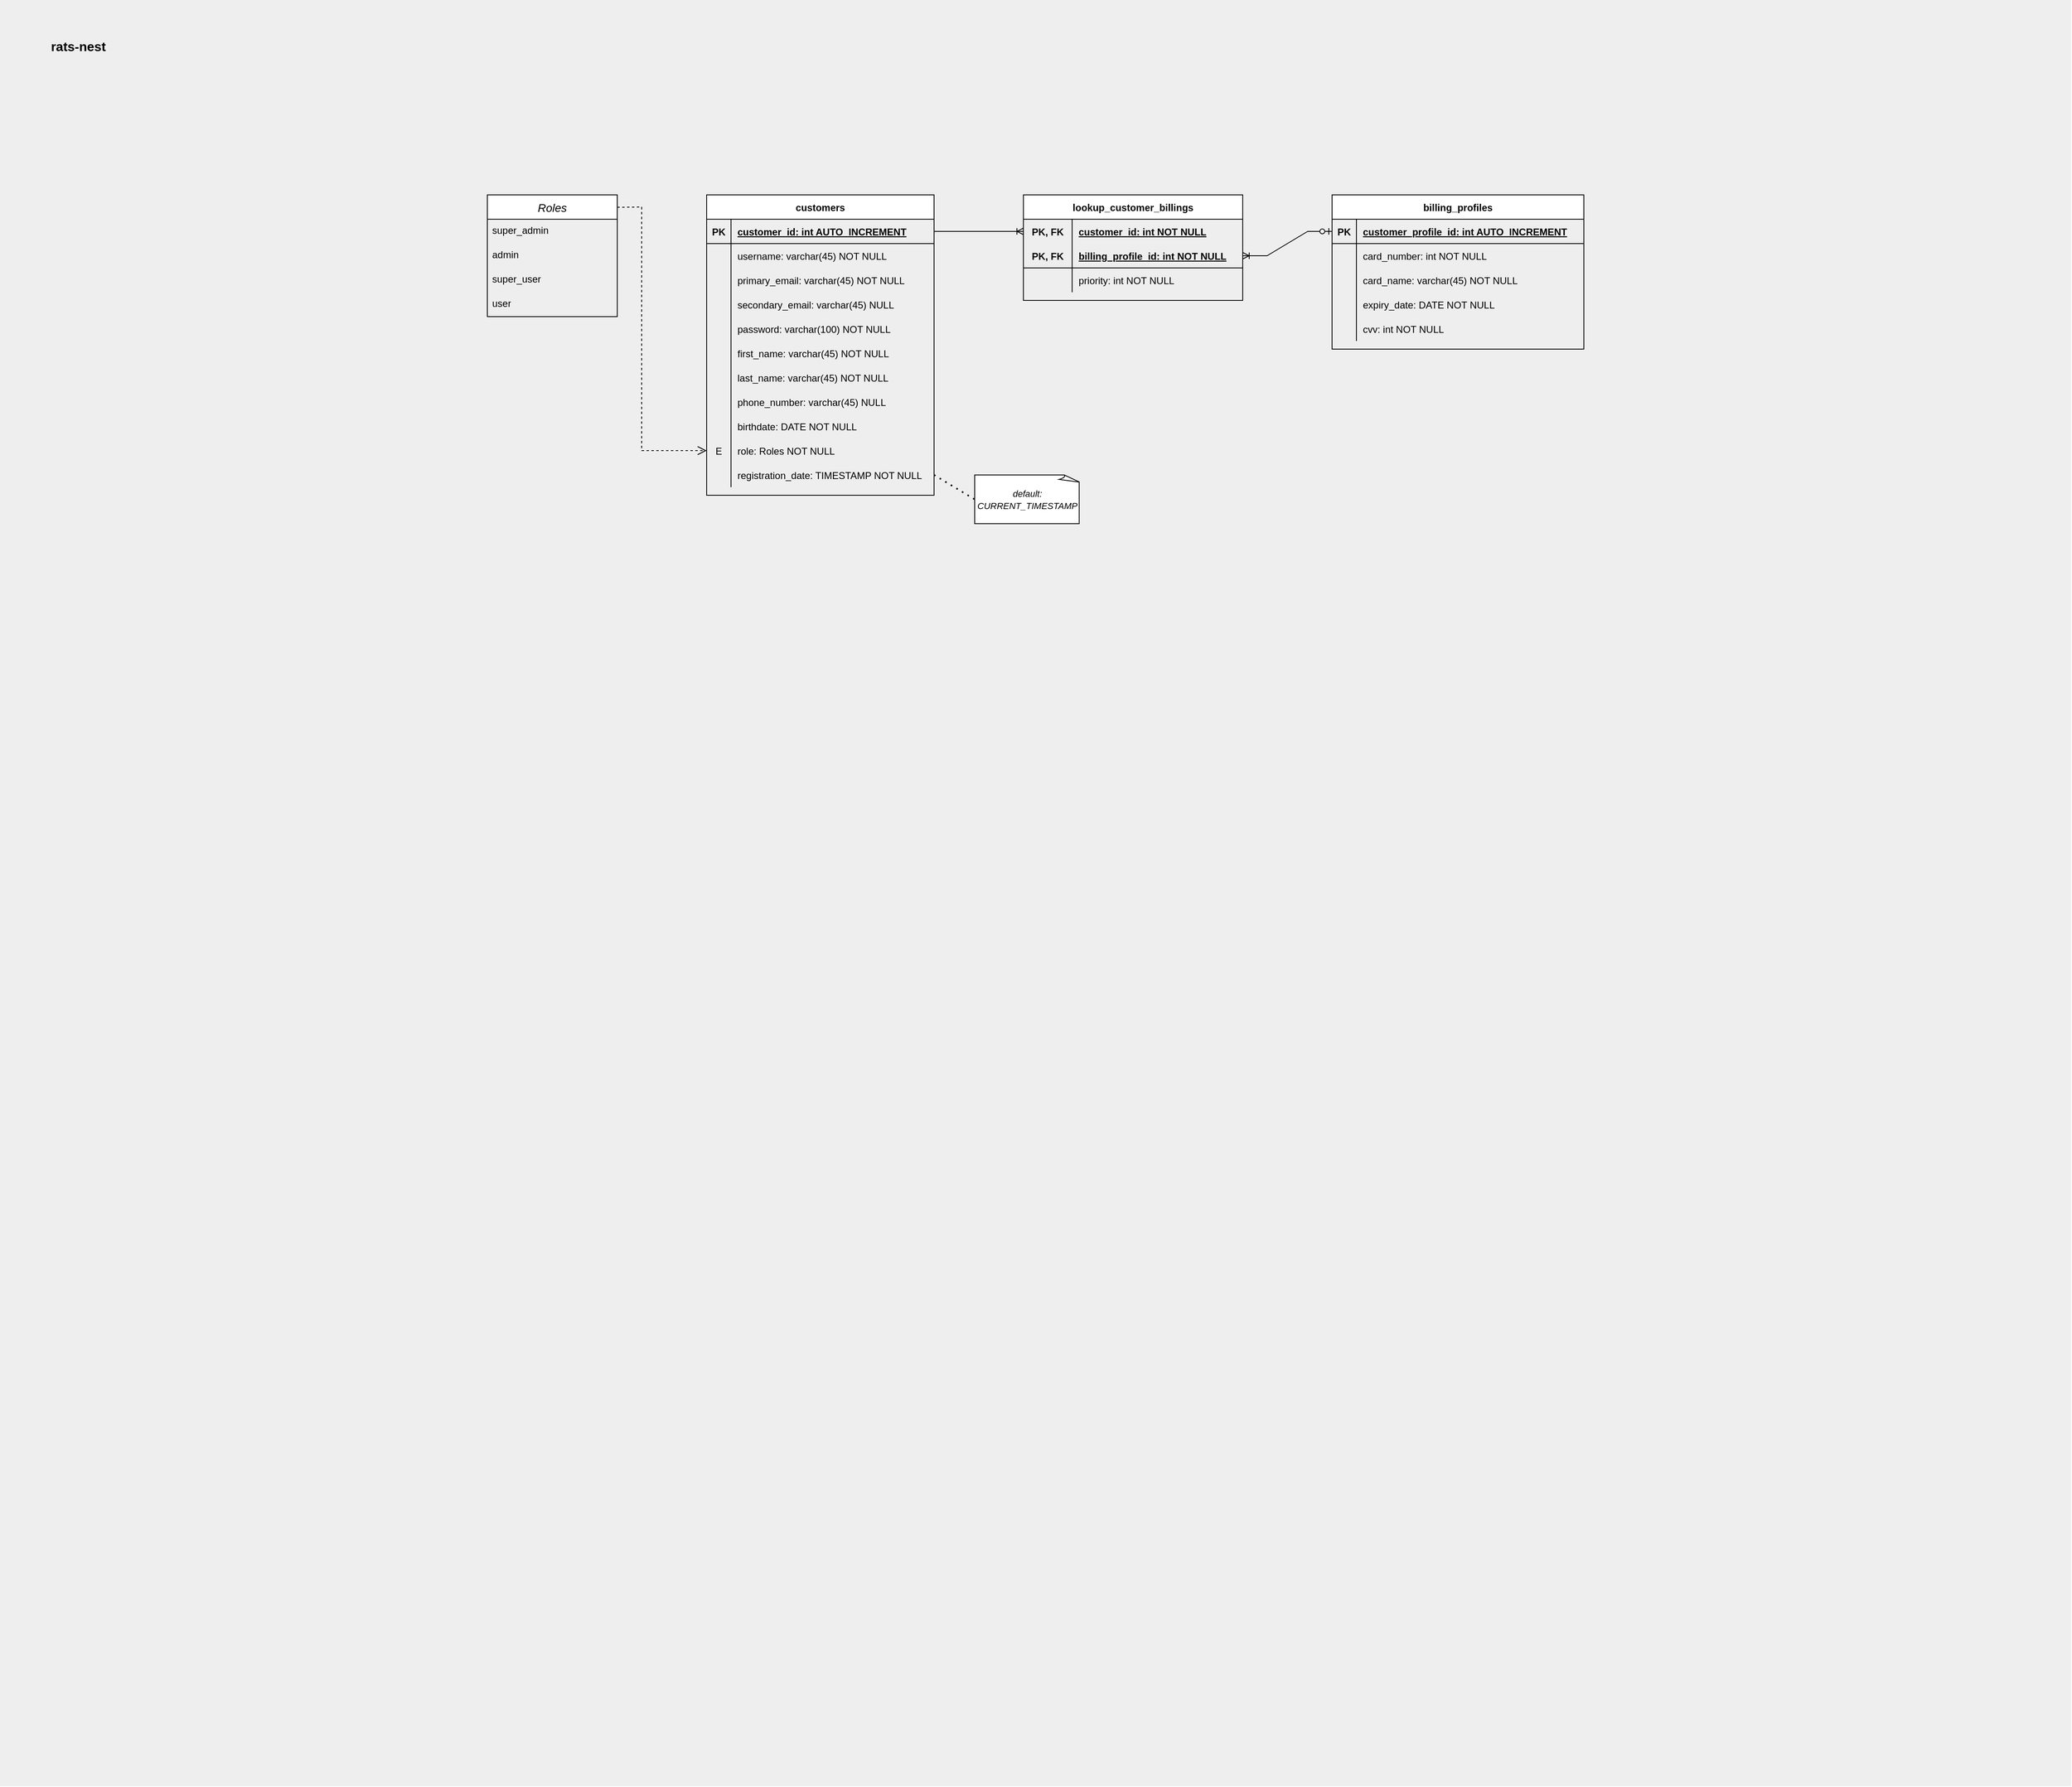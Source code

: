 <mxfile version="21.6.8" type="device">
  <diagram id="R2lEEEUBdFMjLlhIrx00" name="Page-1">
    <mxGraphModel dx="1512" dy="2031" grid="1" gridSize="10" guides="1" tooltips="1" connect="1" arrows="1" fold="1" page="1" pageScale="1" pageWidth="850" pageHeight="1100" math="0" shadow="0" extFonts="Permanent Marker^https://fonts.googleapis.com/css?family=Permanent+Marker">
      <root>
        <mxCell id="0" />
        <mxCell id="1" parent="0" />
        <mxCell id="FvUCWTKnOhma1bzXkYNb-5" value="" style="rounded=0;whiteSpace=wrap;html=1;fillColor=#eeeeee;strokeColor=none;glass=0;shadow=0;gradientColor=none;noLabel=1;connectable=0;allowArrows=0;container=0;collapsible=0;expand=0;editable=0;movable=0;resizable=0;rotatable=0;deletable=0;locked=0;cloneable=0;" vertex="1" parent="1">
          <mxGeometry x="-850" y="-1100" width="2550" height="2200" as="geometry" />
        </mxCell>
        <mxCell id="C-vyLk0tnHw3VtMMgP7b-2" value="customers" style="shape=table;startSize=30;container=1;collapsible=0;childLayout=tableLayout;fixedRows=1;rowLines=0;fontStyle=1;align=center;resizeLast=1;enumerate=0;expand=1;bottom=1;swimlaneBody=1;swimlaneHead=1;horizontal=1;" parent="1" vertex="1">
          <mxGeometry x="20" y="-860" width="280" height="370" as="geometry" />
        </mxCell>
        <mxCell id="C-vyLk0tnHw3VtMMgP7b-3" value="" style="shape=partialRectangle;collapsible=0;dropTarget=0;pointerEvents=0;fillColor=none;points=[[0,0.5],[1,0.5]];portConstraint=eastwest;top=0;left=0;right=0;bottom=1;" parent="C-vyLk0tnHw3VtMMgP7b-2" vertex="1">
          <mxGeometry y="30" width="280" height="30" as="geometry" />
        </mxCell>
        <mxCell id="C-vyLk0tnHw3VtMMgP7b-4" value="PK" style="shape=partialRectangle;overflow=hidden;connectable=0;fillColor=none;top=0;left=0;bottom=0;right=0;fontStyle=1;" parent="C-vyLk0tnHw3VtMMgP7b-3" vertex="1">
          <mxGeometry width="30" height="30" as="geometry">
            <mxRectangle width="30" height="30" as="alternateBounds" />
          </mxGeometry>
        </mxCell>
        <mxCell id="C-vyLk0tnHw3VtMMgP7b-5" value="customer_id: int AUTO_INCREMENT" style="shape=partialRectangle;overflow=hidden;connectable=0;fillColor=none;top=0;left=0;bottom=0;right=0;align=left;spacingLeft=6;fontStyle=5;" parent="C-vyLk0tnHw3VtMMgP7b-3" vertex="1">
          <mxGeometry x="30" width="250" height="30" as="geometry">
            <mxRectangle width="250" height="30" as="alternateBounds" />
          </mxGeometry>
        </mxCell>
        <mxCell id="C-vyLk0tnHw3VtMMgP7b-6" value="" style="shape=partialRectangle;collapsible=0;dropTarget=0;pointerEvents=0;fillColor=none;points=[[0,0.5],[1,0.5]];portConstraint=eastwest;top=0;left=0;right=0;bottom=0;" parent="C-vyLk0tnHw3VtMMgP7b-2" vertex="1">
          <mxGeometry y="60" width="280" height="30" as="geometry" />
        </mxCell>
        <mxCell id="C-vyLk0tnHw3VtMMgP7b-7" value="" style="shape=partialRectangle;overflow=hidden;connectable=0;fillColor=none;top=0;left=0;bottom=0;right=0;" parent="C-vyLk0tnHw3VtMMgP7b-6" vertex="1">
          <mxGeometry width="30" height="30" as="geometry">
            <mxRectangle width="30" height="30" as="alternateBounds" />
          </mxGeometry>
        </mxCell>
        <mxCell id="C-vyLk0tnHw3VtMMgP7b-8" value="username: varchar(45) NOT NULL" style="shape=partialRectangle;overflow=hidden;connectable=0;fillColor=none;top=0;left=0;bottom=0;right=0;align=left;spacingLeft=6;" parent="C-vyLk0tnHw3VtMMgP7b-6" vertex="1">
          <mxGeometry x="30" width="250" height="30" as="geometry">
            <mxRectangle width="250" height="30" as="alternateBounds" />
          </mxGeometry>
        </mxCell>
        <mxCell id="FvUCWTKnOhma1bzXkYNb-22" value="" style="shape=partialRectangle;collapsible=0;dropTarget=0;pointerEvents=0;fillColor=none;points=[[0,0.5],[1,0.5]];portConstraint=eastwest;top=0;left=0;right=0;bottom=0;" vertex="1" parent="C-vyLk0tnHw3VtMMgP7b-2">
          <mxGeometry y="90" width="280" height="30" as="geometry" />
        </mxCell>
        <mxCell id="FvUCWTKnOhma1bzXkYNb-23" value="" style="shape=partialRectangle;overflow=hidden;connectable=0;fillColor=none;top=0;left=0;bottom=0;right=0;" vertex="1" parent="FvUCWTKnOhma1bzXkYNb-22">
          <mxGeometry width="30" height="30" as="geometry">
            <mxRectangle width="30" height="30" as="alternateBounds" />
          </mxGeometry>
        </mxCell>
        <mxCell id="FvUCWTKnOhma1bzXkYNb-24" value="primary_email: varchar(45) NOT NULL" style="shape=partialRectangle;overflow=hidden;connectable=0;fillColor=none;top=0;left=0;bottom=0;right=0;align=left;spacingLeft=6;" vertex="1" parent="FvUCWTKnOhma1bzXkYNb-22">
          <mxGeometry x="30" width="250" height="30" as="geometry">
            <mxRectangle width="250" height="30" as="alternateBounds" />
          </mxGeometry>
        </mxCell>
        <mxCell id="FvUCWTKnOhma1bzXkYNb-25" value="" style="shape=partialRectangle;collapsible=0;dropTarget=0;pointerEvents=0;fillColor=none;points=[[0,0.5],[1,0.5]];portConstraint=eastwest;top=0;left=0;right=0;bottom=0;" vertex="1" parent="C-vyLk0tnHw3VtMMgP7b-2">
          <mxGeometry y="120" width="280" height="30" as="geometry" />
        </mxCell>
        <mxCell id="FvUCWTKnOhma1bzXkYNb-26" value="" style="shape=partialRectangle;overflow=hidden;connectable=0;fillColor=none;top=0;left=0;bottom=0;right=0;" vertex="1" parent="FvUCWTKnOhma1bzXkYNb-25">
          <mxGeometry width="30" height="30" as="geometry">
            <mxRectangle width="30" height="30" as="alternateBounds" />
          </mxGeometry>
        </mxCell>
        <mxCell id="FvUCWTKnOhma1bzXkYNb-27" value="secondary_email: varchar(45) NULL" style="shape=partialRectangle;overflow=hidden;connectable=0;fillColor=none;top=0;left=0;bottom=0;right=0;align=left;spacingLeft=6;" vertex="1" parent="FvUCWTKnOhma1bzXkYNb-25">
          <mxGeometry x="30" width="250" height="30" as="geometry">
            <mxRectangle width="250" height="30" as="alternateBounds" />
          </mxGeometry>
        </mxCell>
        <mxCell id="FvUCWTKnOhma1bzXkYNb-1" value="" style="shape=partialRectangle;collapsible=0;dropTarget=0;pointerEvents=0;fillColor=none;points=[[0,0.5],[1,0.5]];portConstraint=eastwest;top=0;left=0;right=0;bottom=0;" vertex="1" parent="C-vyLk0tnHw3VtMMgP7b-2">
          <mxGeometry y="150" width="280" height="30" as="geometry" />
        </mxCell>
        <mxCell id="FvUCWTKnOhma1bzXkYNb-2" value="" style="shape=partialRectangle;overflow=hidden;connectable=0;fillColor=none;top=0;left=0;bottom=0;right=0;" vertex="1" parent="FvUCWTKnOhma1bzXkYNb-1">
          <mxGeometry width="30" height="30" as="geometry">
            <mxRectangle width="30" height="30" as="alternateBounds" />
          </mxGeometry>
        </mxCell>
        <mxCell id="FvUCWTKnOhma1bzXkYNb-3" value="password: varchar(100) NOT NULL" style="shape=partialRectangle;overflow=hidden;connectable=0;fillColor=none;top=0;left=0;bottom=0;right=0;align=left;spacingLeft=6;" vertex="1" parent="FvUCWTKnOhma1bzXkYNb-1">
          <mxGeometry x="30" width="250" height="30" as="geometry">
            <mxRectangle width="250" height="30" as="alternateBounds" />
          </mxGeometry>
        </mxCell>
        <mxCell id="C-vyLk0tnHw3VtMMgP7b-9" value="" style="shape=partialRectangle;collapsible=0;dropTarget=0;pointerEvents=0;fillColor=none;points=[[0,0.5],[1,0.5]];portConstraint=eastwest;top=0;left=0;right=0;bottom=0;" parent="C-vyLk0tnHw3VtMMgP7b-2" vertex="1">
          <mxGeometry y="180" width="280" height="30" as="geometry" />
        </mxCell>
        <mxCell id="C-vyLk0tnHw3VtMMgP7b-10" value="" style="shape=partialRectangle;overflow=hidden;connectable=0;fillColor=none;top=0;left=0;bottom=0;right=0;" parent="C-vyLk0tnHw3VtMMgP7b-9" vertex="1">
          <mxGeometry width="30" height="30" as="geometry">
            <mxRectangle width="30" height="30" as="alternateBounds" />
          </mxGeometry>
        </mxCell>
        <mxCell id="C-vyLk0tnHw3VtMMgP7b-11" value="first_name: varchar(45) NOT NULL" style="shape=partialRectangle;overflow=hidden;connectable=0;fillColor=none;top=0;left=0;bottom=0;right=0;align=left;spacingLeft=6;" parent="C-vyLk0tnHw3VtMMgP7b-9" vertex="1">
          <mxGeometry x="30" width="250" height="30" as="geometry">
            <mxRectangle width="250" height="30" as="alternateBounds" />
          </mxGeometry>
        </mxCell>
        <mxCell id="FvUCWTKnOhma1bzXkYNb-19" value="" style="shape=partialRectangle;collapsible=0;dropTarget=0;pointerEvents=0;fillColor=none;points=[[0,0.5],[1,0.5]];portConstraint=eastwest;top=0;left=0;right=0;bottom=0;" vertex="1" parent="C-vyLk0tnHw3VtMMgP7b-2">
          <mxGeometry y="210" width="280" height="30" as="geometry" />
        </mxCell>
        <mxCell id="FvUCWTKnOhma1bzXkYNb-20" value="" style="shape=partialRectangle;overflow=hidden;connectable=0;fillColor=none;top=0;left=0;bottom=0;right=0;" vertex="1" parent="FvUCWTKnOhma1bzXkYNb-19">
          <mxGeometry width="30" height="30" as="geometry">
            <mxRectangle width="30" height="30" as="alternateBounds" />
          </mxGeometry>
        </mxCell>
        <mxCell id="FvUCWTKnOhma1bzXkYNb-21" value="last_name: varchar(45) NOT NULL" style="shape=partialRectangle;overflow=hidden;connectable=0;fillColor=none;top=0;left=0;bottom=0;right=0;align=left;spacingLeft=6;" vertex="1" parent="FvUCWTKnOhma1bzXkYNb-19">
          <mxGeometry x="30" width="250" height="30" as="geometry">
            <mxRectangle width="250" height="30" as="alternateBounds" />
          </mxGeometry>
        </mxCell>
        <mxCell id="FvUCWTKnOhma1bzXkYNb-28" value="" style="shape=partialRectangle;collapsible=0;dropTarget=0;pointerEvents=0;fillColor=none;points=[[0,0.5],[1,0.5]];portConstraint=eastwest;top=0;left=0;right=0;bottom=0;" vertex="1" parent="C-vyLk0tnHw3VtMMgP7b-2">
          <mxGeometry y="240" width="280" height="30" as="geometry" />
        </mxCell>
        <mxCell id="FvUCWTKnOhma1bzXkYNb-29" value="" style="shape=partialRectangle;overflow=hidden;connectable=0;fillColor=none;top=0;left=0;bottom=0;right=0;" vertex="1" parent="FvUCWTKnOhma1bzXkYNb-28">
          <mxGeometry width="30" height="30" as="geometry">
            <mxRectangle width="30" height="30" as="alternateBounds" />
          </mxGeometry>
        </mxCell>
        <mxCell id="FvUCWTKnOhma1bzXkYNb-30" value="phone_number: varchar(45) NULL" style="shape=partialRectangle;overflow=hidden;connectable=0;fillColor=none;top=0;left=0;bottom=0;right=0;align=left;spacingLeft=6;" vertex="1" parent="FvUCWTKnOhma1bzXkYNb-28">
          <mxGeometry x="30" width="250" height="30" as="geometry">
            <mxRectangle width="250" height="30" as="alternateBounds" />
          </mxGeometry>
        </mxCell>
        <mxCell id="FvUCWTKnOhma1bzXkYNb-31" value="" style="shape=partialRectangle;collapsible=0;dropTarget=0;pointerEvents=0;fillColor=none;points=[[0,0.5],[1,0.5]];portConstraint=eastwest;top=0;left=0;right=0;bottom=0;" vertex="1" parent="C-vyLk0tnHw3VtMMgP7b-2">
          <mxGeometry y="270" width="280" height="30" as="geometry" />
        </mxCell>
        <mxCell id="FvUCWTKnOhma1bzXkYNb-32" value="" style="shape=partialRectangle;overflow=hidden;connectable=0;fillColor=none;top=0;left=0;bottom=0;right=0;" vertex="1" parent="FvUCWTKnOhma1bzXkYNb-31">
          <mxGeometry width="30" height="30" as="geometry">
            <mxRectangle width="30" height="30" as="alternateBounds" />
          </mxGeometry>
        </mxCell>
        <mxCell id="FvUCWTKnOhma1bzXkYNb-33" value="birthdate: DATE NOT NULL" style="shape=partialRectangle;overflow=hidden;connectable=0;fillColor=none;top=0;left=0;bottom=0;right=0;align=left;spacingLeft=6;" vertex="1" parent="FvUCWTKnOhma1bzXkYNb-31">
          <mxGeometry x="30" width="250" height="30" as="geometry">
            <mxRectangle width="250" height="30" as="alternateBounds" />
          </mxGeometry>
        </mxCell>
        <mxCell id="FvUCWTKnOhma1bzXkYNb-34" value="" style="shape=partialRectangle;collapsible=0;dropTarget=0;pointerEvents=0;fillColor=none;points=[[0,0.5],[1,0.5]];portConstraint=eastwest;top=0;left=0;right=0;bottom=0;" vertex="1" parent="C-vyLk0tnHw3VtMMgP7b-2">
          <mxGeometry y="300" width="280" height="30" as="geometry" />
        </mxCell>
        <mxCell id="FvUCWTKnOhma1bzXkYNb-35" value="E" style="shape=partialRectangle;overflow=hidden;connectable=0;fillColor=none;top=0;left=0;bottom=0;right=0;" vertex="1" parent="FvUCWTKnOhma1bzXkYNb-34">
          <mxGeometry width="30" height="30" as="geometry">
            <mxRectangle width="30" height="30" as="alternateBounds" />
          </mxGeometry>
        </mxCell>
        <mxCell id="FvUCWTKnOhma1bzXkYNb-36" value="role: Roles NOT NULL" style="shape=partialRectangle;overflow=hidden;connectable=0;fillColor=none;top=0;left=0;bottom=0;right=0;align=left;spacingLeft=6;" vertex="1" parent="FvUCWTKnOhma1bzXkYNb-34">
          <mxGeometry x="30" width="250" height="30" as="geometry">
            <mxRectangle width="250" height="30" as="alternateBounds" />
          </mxGeometry>
        </mxCell>
        <mxCell id="FvUCWTKnOhma1bzXkYNb-57" value="" style="shape=partialRectangle;collapsible=0;dropTarget=0;pointerEvents=0;fillColor=none;points=[[0,0.5],[1,0.5]];portConstraint=eastwest;top=0;left=0;right=0;bottom=0;" vertex="1" parent="C-vyLk0tnHw3VtMMgP7b-2">
          <mxGeometry y="330" width="280" height="30" as="geometry" />
        </mxCell>
        <mxCell id="FvUCWTKnOhma1bzXkYNb-58" value="" style="shape=partialRectangle;overflow=hidden;connectable=0;fillColor=none;top=0;left=0;bottom=0;right=0;" vertex="1" parent="FvUCWTKnOhma1bzXkYNb-57">
          <mxGeometry width="30" height="30" as="geometry">
            <mxRectangle width="30" height="30" as="alternateBounds" />
          </mxGeometry>
        </mxCell>
        <mxCell id="FvUCWTKnOhma1bzXkYNb-59" value="registration_date: TIMESTAMP NOT NULL" style="shape=partialRectangle;overflow=hidden;connectable=0;fillColor=none;top=0;left=0;bottom=0;right=0;align=left;spacingLeft=6;" vertex="1" parent="FvUCWTKnOhma1bzXkYNb-57">
          <mxGeometry x="30" width="250" height="30" as="geometry">
            <mxRectangle width="250" height="30" as="alternateBounds" />
          </mxGeometry>
        </mxCell>
        <mxCell id="FvUCWTKnOhma1bzXkYNb-6" value="billing_profiles" style="shape=table;startSize=30;container=1;collapsible=0;childLayout=tableLayout;fixedRows=1;rowLines=0;fontStyle=1;align=center;resizeLast=1;" vertex="1" parent="1">
          <mxGeometry x="790" y="-860" width="310" height="190" as="geometry" />
        </mxCell>
        <mxCell id="FvUCWTKnOhma1bzXkYNb-7" value="" style="shape=partialRectangle;collapsible=0;dropTarget=0;pointerEvents=0;fillColor=none;points=[[0,0.5],[1,0.5]];portConstraint=eastwest;top=0;left=0;right=0;bottom=1;" vertex="1" parent="FvUCWTKnOhma1bzXkYNb-6">
          <mxGeometry y="30" width="310" height="30" as="geometry" />
        </mxCell>
        <mxCell id="FvUCWTKnOhma1bzXkYNb-8" value="PK" style="shape=partialRectangle;overflow=hidden;connectable=0;fillColor=none;top=0;left=0;bottom=0;right=0;fontStyle=1;" vertex="1" parent="FvUCWTKnOhma1bzXkYNb-7">
          <mxGeometry width="30" height="30" as="geometry">
            <mxRectangle width="30" height="30" as="alternateBounds" />
          </mxGeometry>
        </mxCell>
        <mxCell id="FvUCWTKnOhma1bzXkYNb-9" value="customer_profile_id: int AUTO_INCREMENT" style="shape=partialRectangle;overflow=hidden;connectable=0;fillColor=none;top=0;left=0;bottom=0;right=0;align=left;spacingLeft=6;fontStyle=5;" vertex="1" parent="FvUCWTKnOhma1bzXkYNb-7">
          <mxGeometry x="30" width="280" height="30" as="geometry">
            <mxRectangle width="280" height="30" as="alternateBounds" />
          </mxGeometry>
        </mxCell>
        <mxCell id="FvUCWTKnOhma1bzXkYNb-10" value="" style="shape=partialRectangle;collapsible=0;dropTarget=0;pointerEvents=0;fillColor=none;points=[[0,0.5],[1,0.5]];portConstraint=eastwest;top=0;left=0;right=0;bottom=0;" vertex="1" parent="FvUCWTKnOhma1bzXkYNb-6">
          <mxGeometry y="60" width="310" height="30" as="geometry" />
        </mxCell>
        <mxCell id="FvUCWTKnOhma1bzXkYNb-11" value="" style="shape=partialRectangle;overflow=hidden;connectable=0;fillColor=none;top=0;left=0;bottom=0;right=0;" vertex="1" parent="FvUCWTKnOhma1bzXkYNb-10">
          <mxGeometry width="30" height="30" as="geometry">
            <mxRectangle width="30" height="30" as="alternateBounds" />
          </mxGeometry>
        </mxCell>
        <mxCell id="FvUCWTKnOhma1bzXkYNb-12" value="card_number: int NOT NULL" style="shape=partialRectangle;overflow=hidden;connectable=0;fillColor=none;top=0;left=0;bottom=0;right=0;align=left;spacingLeft=6;" vertex="1" parent="FvUCWTKnOhma1bzXkYNb-10">
          <mxGeometry x="30" width="280" height="30" as="geometry">
            <mxRectangle width="280" height="30" as="alternateBounds" />
          </mxGeometry>
        </mxCell>
        <mxCell id="FvUCWTKnOhma1bzXkYNb-13" value="" style="shape=partialRectangle;collapsible=0;dropTarget=0;pointerEvents=0;fillColor=none;points=[[0,0.5],[1,0.5]];portConstraint=eastwest;top=0;left=0;right=0;bottom=0;" vertex="1" parent="FvUCWTKnOhma1bzXkYNb-6">
          <mxGeometry y="90" width="310" height="30" as="geometry" />
        </mxCell>
        <mxCell id="FvUCWTKnOhma1bzXkYNb-14" value="" style="shape=partialRectangle;overflow=hidden;connectable=0;fillColor=none;top=0;left=0;bottom=0;right=0;" vertex="1" parent="FvUCWTKnOhma1bzXkYNb-13">
          <mxGeometry width="30" height="30" as="geometry">
            <mxRectangle width="30" height="30" as="alternateBounds" />
          </mxGeometry>
        </mxCell>
        <mxCell id="FvUCWTKnOhma1bzXkYNb-15" value="card_name: varchar(45) NOT NULL" style="shape=partialRectangle;overflow=hidden;connectable=0;fillColor=none;top=0;left=0;bottom=0;right=0;align=left;spacingLeft=6;" vertex="1" parent="FvUCWTKnOhma1bzXkYNb-13">
          <mxGeometry x="30" width="280" height="30" as="geometry">
            <mxRectangle width="280" height="30" as="alternateBounds" />
          </mxGeometry>
        </mxCell>
        <mxCell id="FvUCWTKnOhma1bzXkYNb-62" value="" style="shape=partialRectangle;collapsible=0;dropTarget=0;pointerEvents=0;fillColor=none;points=[[0,0.5],[1,0.5]];portConstraint=eastwest;top=0;left=0;right=0;bottom=0;" vertex="1" parent="FvUCWTKnOhma1bzXkYNb-6">
          <mxGeometry y="120" width="310" height="30" as="geometry" />
        </mxCell>
        <mxCell id="FvUCWTKnOhma1bzXkYNb-63" value="" style="shape=partialRectangle;overflow=hidden;connectable=0;fillColor=none;top=0;left=0;bottom=0;right=0;" vertex="1" parent="FvUCWTKnOhma1bzXkYNb-62">
          <mxGeometry width="30" height="30" as="geometry">
            <mxRectangle width="30" height="30" as="alternateBounds" />
          </mxGeometry>
        </mxCell>
        <mxCell id="FvUCWTKnOhma1bzXkYNb-64" value="expiry_date: DATE NOT NULL" style="shape=partialRectangle;overflow=hidden;connectable=0;fillColor=none;top=0;left=0;bottom=0;right=0;align=left;spacingLeft=6;" vertex="1" parent="FvUCWTKnOhma1bzXkYNb-62">
          <mxGeometry x="30" width="280" height="30" as="geometry">
            <mxRectangle width="280" height="30" as="alternateBounds" />
          </mxGeometry>
        </mxCell>
        <mxCell id="FvUCWTKnOhma1bzXkYNb-65" value="" style="shape=partialRectangle;collapsible=0;dropTarget=0;pointerEvents=0;fillColor=none;points=[[0,0.5],[1,0.5]];portConstraint=eastwest;top=0;left=0;right=0;bottom=0;" vertex="1" parent="FvUCWTKnOhma1bzXkYNb-6">
          <mxGeometry y="150" width="310" height="30" as="geometry" />
        </mxCell>
        <mxCell id="FvUCWTKnOhma1bzXkYNb-66" value="" style="shape=partialRectangle;overflow=hidden;connectable=0;fillColor=none;top=0;left=0;bottom=0;right=0;" vertex="1" parent="FvUCWTKnOhma1bzXkYNb-65">
          <mxGeometry width="30" height="30" as="geometry">
            <mxRectangle width="30" height="30" as="alternateBounds" />
          </mxGeometry>
        </mxCell>
        <mxCell id="FvUCWTKnOhma1bzXkYNb-67" value="cvv: int NOT NULL" style="shape=partialRectangle;overflow=hidden;connectable=0;fillColor=none;top=0;left=0;bottom=0;right=0;align=left;spacingLeft=6;" vertex="1" parent="FvUCWTKnOhma1bzXkYNb-65">
          <mxGeometry x="30" width="280" height="30" as="geometry">
            <mxRectangle width="280" height="30" as="alternateBounds" />
          </mxGeometry>
        </mxCell>
        <mxCell id="FvUCWTKnOhma1bzXkYNb-41" value="lookup_customer_billings" style="shape=table;startSize=30;container=1;collapsible=0;childLayout=tableLayout;fixedRows=1;rowLines=0;fontStyle=1;align=center;resizeLast=1;enumerate=0;expand=1;bottom=1;swimlaneBody=1;swimlaneHead=1;horizontal=1;noLabel=0;" vertex="1" parent="1">
          <mxGeometry x="410" y="-860" width="270" height="130" as="geometry" />
        </mxCell>
        <mxCell id="FvUCWTKnOhma1bzXkYNb-42" value="" style="shape=partialRectangle;collapsible=0;dropTarget=0;pointerEvents=0;fillColor=none;points=[[0,0.5],[1,0.5]];portConstraint=eastwest;top=0;left=0;right=0;bottom=0;" vertex="1" parent="FvUCWTKnOhma1bzXkYNb-41">
          <mxGeometry y="30" width="270" height="30" as="geometry" />
        </mxCell>
        <mxCell id="FvUCWTKnOhma1bzXkYNb-43" value="PK, FK" style="shape=partialRectangle;overflow=hidden;connectable=0;fillColor=none;top=0;left=0;bottom=0;right=0;fontStyle=1;strokeColor=inherit;" vertex="1" parent="FvUCWTKnOhma1bzXkYNb-42">
          <mxGeometry width="60" height="30" as="geometry">
            <mxRectangle width="60" height="30" as="alternateBounds" />
          </mxGeometry>
        </mxCell>
        <mxCell id="FvUCWTKnOhma1bzXkYNb-44" value="customer_id: int NOT NULL" style="shape=partialRectangle;overflow=hidden;connectable=1;fillColor=none;top=0;left=0;bottom=0;right=0;align=left;spacingLeft=6;fontStyle=5;strokeColor=inherit;" vertex="1" parent="FvUCWTKnOhma1bzXkYNb-42">
          <mxGeometry x="60" width="210" height="30" as="geometry">
            <mxRectangle width="210" height="30" as="alternateBounds" />
          </mxGeometry>
        </mxCell>
        <mxCell id="FvUCWTKnOhma1bzXkYNb-51" value="" style="shape=partialRectangle;collapsible=0;dropTarget=0;pointerEvents=0;fillColor=none;points=[[0,0.5],[1,0.5]];portConstraint=eastwest;top=0;left=0;right=0;bottom=1;strokeColor=inherit;" vertex="1" parent="FvUCWTKnOhma1bzXkYNb-41">
          <mxGeometry y="60" width="270" height="30" as="geometry" />
        </mxCell>
        <mxCell id="FvUCWTKnOhma1bzXkYNb-52" value="PK, FK" style="shape=partialRectangle;overflow=hidden;connectable=0;fillColor=none;top=0;left=0;bottom=0;right=0;fontStyle=1;strokeColor=inherit;" vertex="1" parent="FvUCWTKnOhma1bzXkYNb-51">
          <mxGeometry width="60" height="30" as="geometry">
            <mxRectangle width="60" height="30" as="alternateBounds" />
          </mxGeometry>
        </mxCell>
        <mxCell id="FvUCWTKnOhma1bzXkYNb-53" value="billing_profile_id: int NOT NULL" style="shape=partialRectangle;overflow=hidden;connectable=0;fillColor=none;top=0;left=0;bottom=0;right=0;align=left;spacingLeft=6;fontStyle=5;" vertex="1" parent="FvUCWTKnOhma1bzXkYNb-51">
          <mxGeometry x="60" width="210" height="30" as="geometry">
            <mxRectangle width="210" height="30" as="alternateBounds" />
          </mxGeometry>
        </mxCell>
        <mxCell id="FvUCWTKnOhma1bzXkYNb-45" value="" style="shape=partialRectangle;collapsible=0;dropTarget=0;pointerEvents=0;fillColor=none;points=[[0,0.5],[1,0.5]];portConstraint=eastwest;top=0;left=0;right=0;bottom=0;" vertex="1" parent="FvUCWTKnOhma1bzXkYNb-41">
          <mxGeometry y="90" width="270" height="30" as="geometry" />
        </mxCell>
        <mxCell id="FvUCWTKnOhma1bzXkYNb-46" value="" style="shape=partialRectangle;overflow=hidden;connectable=0;fillColor=none;top=0;left=0;bottom=0;right=0;" vertex="1" parent="FvUCWTKnOhma1bzXkYNb-45">
          <mxGeometry width="60" height="30" as="geometry">
            <mxRectangle width="60" height="30" as="alternateBounds" />
          </mxGeometry>
        </mxCell>
        <mxCell id="FvUCWTKnOhma1bzXkYNb-47" value="priority: int NOT NULL" style="shape=partialRectangle;overflow=hidden;connectable=0;fillColor=none;top=0;left=0;bottom=0;right=0;align=left;spacingLeft=6;" vertex="1" parent="FvUCWTKnOhma1bzXkYNb-45">
          <mxGeometry x="60" width="210" height="30" as="geometry">
            <mxRectangle width="210" height="30" as="alternateBounds" />
          </mxGeometry>
        </mxCell>
        <mxCell id="FvUCWTKnOhma1bzXkYNb-60" value="&lt;i style=&quot;font-size: 11px;&quot;&gt;default:&lt;br&gt;CURRENT_TIMESTAMP&lt;/i&gt;" style="whiteSpace=wrap;html=1;shape=mxgraph.basic.document;spacing=2;spacingBottom=0;" vertex="1" parent="1">
          <mxGeometry x="350" y="-515" width="130" height="60" as="geometry" />
        </mxCell>
        <mxCell id="FvUCWTKnOhma1bzXkYNb-61" value="" style="endArrow=none;dashed=1;html=1;dashPattern=1 3;strokeWidth=2;rounded=0;entryX=0;entryY=0.5;entryDx=0;entryDy=0;entryPerimeter=0;exitX=1;exitY=0.5;exitDx=0;exitDy=0;" edge="1" parent="1" source="FvUCWTKnOhma1bzXkYNb-57" target="FvUCWTKnOhma1bzXkYNb-60">
          <mxGeometry width="50" height="50" relative="1" as="geometry">
            <mxPoint x="300" y="-600" as="sourcePoint" />
            <mxPoint x="350" y="-650" as="targetPoint" />
          </mxGeometry>
        </mxCell>
        <mxCell id="FvUCWTKnOhma1bzXkYNb-68" value="" style="edgeStyle=entityRelationEdgeStyle;fontSize=12;html=1;endArrow=ERoneToMany;startArrow=ERzeroToOne;rounded=0;exitX=0;exitY=0.5;exitDx=0;exitDy=0;entryX=1;entryY=0.5;entryDx=0;entryDy=0;" edge="1" parent="1" source="FvUCWTKnOhma1bzXkYNb-7" target="FvUCWTKnOhma1bzXkYNb-51">
          <mxGeometry width="100" height="100" relative="1" as="geometry">
            <mxPoint x="370" y="-610" as="sourcePoint" />
            <mxPoint x="470" y="-710" as="targetPoint" />
          </mxGeometry>
        </mxCell>
        <mxCell id="FvUCWTKnOhma1bzXkYNb-69" value="" style="edgeStyle=entityRelationEdgeStyle;fontSize=12;html=1;endArrow=ERoneToMany;rounded=0;exitX=1;exitY=0.5;exitDx=0;exitDy=0;entryX=0;entryY=0.5;entryDx=0;entryDy=0;" edge="1" parent="1" source="C-vyLk0tnHw3VtMMgP7b-3" target="FvUCWTKnOhma1bzXkYNb-42">
          <mxGeometry width="100" height="100" relative="1" as="geometry">
            <mxPoint x="400" y="-630" as="sourcePoint" />
            <mxPoint x="410" y="-810" as="targetPoint" />
          </mxGeometry>
        </mxCell>
        <mxCell id="FvUCWTKnOhma1bzXkYNb-71" value="Roles" style="swimlane;fontStyle=2;childLayout=stackLayout;horizontal=1;startSize=30;horizontalStack=0;resizeParent=1;resizeParentMax=0;resizeLast=0;collapsible=0;marginBottom=0;align=center;fontSize=14;" vertex="1" parent="1">
          <mxGeometry x="-250" y="-860" width="160" height="150" as="geometry" />
        </mxCell>
        <mxCell id="FvUCWTKnOhma1bzXkYNb-72" value="super_admin" style="text;strokeColor=none;fillColor=none;spacingLeft=4;spacingRight=4;overflow=hidden;rotatable=0;points=[[0,0.5],[1,0.5]];portConstraint=eastwest;fontSize=12;whiteSpace=wrap;html=1;" vertex="1" parent="FvUCWTKnOhma1bzXkYNb-71">
          <mxGeometry y="30" width="160" height="30" as="geometry" />
        </mxCell>
        <mxCell id="FvUCWTKnOhma1bzXkYNb-73" value="admin" style="text;strokeColor=none;fillColor=none;spacingLeft=4;spacingRight=4;overflow=hidden;rotatable=0;points=[[0,0.5],[1,0.5]];portConstraint=eastwest;fontSize=12;whiteSpace=wrap;html=1;" vertex="1" parent="FvUCWTKnOhma1bzXkYNb-71">
          <mxGeometry y="60" width="160" height="30" as="geometry" />
        </mxCell>
        <mxCell id="FvUCWTKnOhma1bzXkYNb-74" value="super_user" style="text;strokeColor=none;fillColor=none;spacingLeft=4;spacingRight=4;overflow=hidden;rotatable=0;points=[[0,0.5],[1,0.5]];portConstraint=eastwest;fontSize=12;whiteSpace=wrap;html=1;" vertex="1" parent="FvUCWTKnOhma1bzXkYNb-71">
          <mxGeometry y="90" width="160" height="30" as="geometry" />
        </mxCell>
        <mxCell id="FvUCWTKnOhma1bzXkYNb-75" value="user" style="text;strokeColor=none;fillColor=none;spacingLeft=4;spacingRight=4;overflow=hidden;rotatable=0;points=[[0,0.5],[1,0.5]];portConstraint=eastwest;fontSize=12;whiteSpace=wrap;html=1;" vertex="1" parent="FvUCWTKnOhma1bzXkYNb-71">
          <mxGeometry y="120" width="160" height="30" as="geometry" />
        </mxCell>
        <mxCell id="FvUCWTKnOhma1bzXkYNb-76" value="" style="endArrow=open;html=1;rounded=0;exitX=1;exitY=0.102;exitDx=0;exitDy=0;entryX=0;entryY=0.5;entryDx=0;entryDy=0;exitPerimeter=0;dashed=1;endFill=0;strokeWidth=1;endSize=9;startSize=6;" edge="1" parent="1" source="FvUCWTKnOhma1bzXkYNb-71" target="FvUCWTKnOhma1bzXkYNb-34">
          <mxGeometry width="50" height="50" relative="1" as="geometry">
            <mxPoint x="-80" y="-690" as="sourcePoint" />
            <mxPoint x="-30" y="-740" as="targetPoint" />
            <Array as="points">
              <mxPoint x="-60" y="-845" />
              <mxPoint x="-60" y="-545" />
            </Array>
          </mxGeometry>
        </mxCell>
        <mxCell id="FvUCWTKnOhma1bzXkYNb-77" value="&lt;h1&gt;&lt;font style=&quot;font-size: 16px;&quot;&gt;&lt;b&gt;rats-nest&lt;/b&gt;&lt;/font&gt;&lt;/h1&gt;" style="text;html=1;strokeColor=none;fillColor=none;align=center;verticalAlign=middle;whiteSpace=wrap;rounded=0;" vertex="1" parent="1">
          <mxGeometry x="-820" y="-1070" width="133" height="50" as="geometry" />
        </mxCell>
      </root>
    </mxGraphModel>
  </diagram>
</mxfile>
